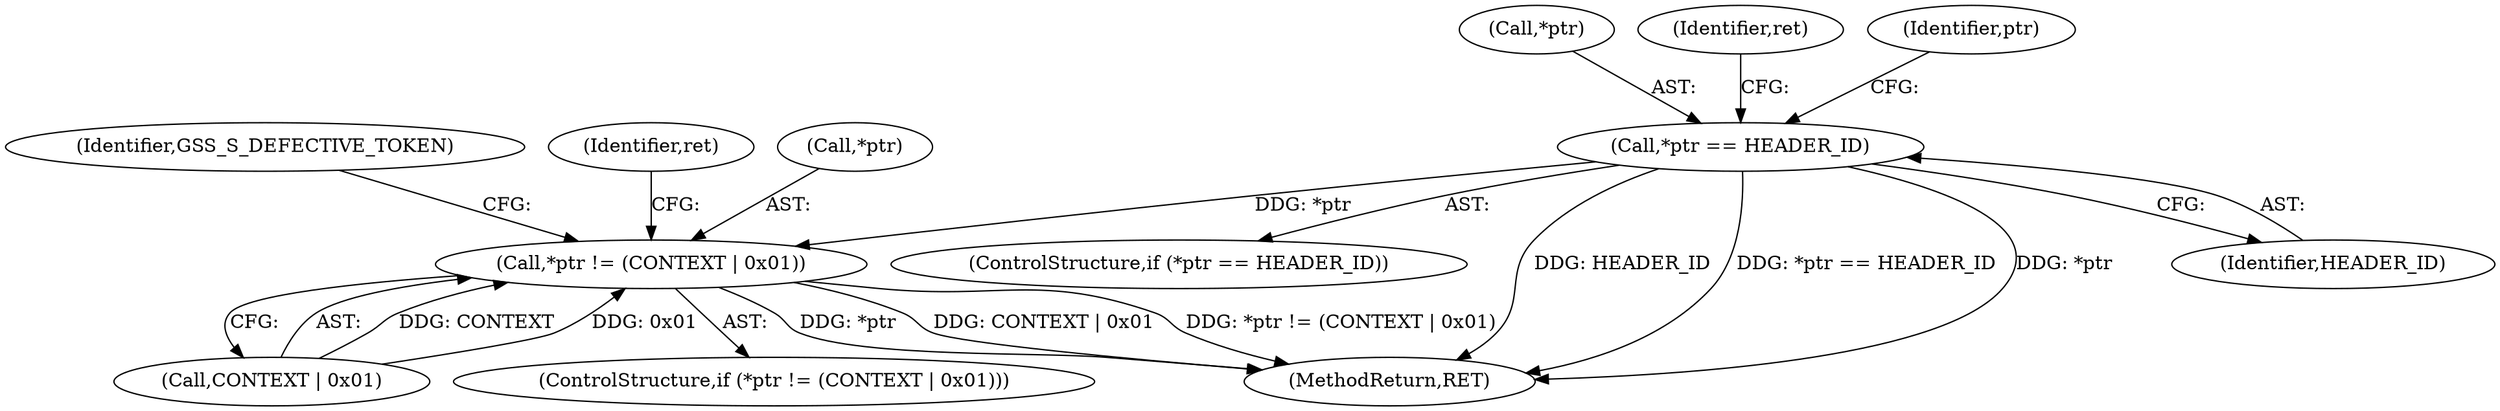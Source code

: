 digraph "0_krb5_a7886f0ed1277c69142b14a2c6629175a6331edc@pointer" {
"1000166" [label="(Call,*ptr == HEADER_ID)"];
"1000191" [label="(Call,*ptr != (CONTEXT | 0x01))"];
"1000169" [label="(Identifier,HEADER_ID)"];
"1000167" [label="(Call,*ptr)"];
"1000190" [label="(ControlStructure,if (*ptr != (CONTEXT | 0x01)))"];
"1000199" [label="(Identifier,GSS_S_DEFECTIVE_TOKEN)"];
"1000165" [label="(ControlStructure,if (*ptr == HEADER_ID))"];
"1000172" [label="(Identifier,ret)"];
"1000266" [label="(MethodReturn,RET)"];
"1000201" [label="(Identifier,ret)"];
"1000191" [label="(Call,*ptr != (CONTEXT | 0x01))"];
"1000194" [label="(Call,CONTEXT | 0x01)"];
"1000166" [label="(Call,*ptr == HEADER_ID)"];
"1000193" [label="(Identifier,ptr)"];
"1000192" [label="(Call,*ptr)"];
"1000166" -> "1000165"  [label="AST: "];
"1000166" -> "1000169"  [label="CFG: "];
"1000167" -> "1000166"  [label="AST: "];
"1000169" -> "1000166"  [label="AST: "];
"1000172" -> "1000166"  [label="CFG: "];
"1000193" -> "1000166"  [label="CFG: "];
"1000166" -> "1000266"  [label="DDG: HEADER_ID"];
"1000166" -> "1000266"  [label="DDG: *ptr == HEADER_ID"];
"1000166" -> "1000266"  [label="DDG: *ptr"];
"1000166" -> "1000191"  [label="DDG: *ptr"];
"1000191" -> "1000190"  [label="AST: "];
"1000191" -> "1000194"  [label="CFG: "];
"1000192" -> "1000191"  [label="AST: "];
"1000194" -> "1000191"  [label="AST: "];
"1000199" -> "1000191"  [label="CFG: "];
"1000201" -> "1000191"  [label="CFG: "];
"1000191" -> "1000266"  [label="DDG: CONTEXT | 0x01"];
"1000191" -> "1000266"  [label="DDG: *ptr != (CONTEXT | 0x01)"];
"1000191" -> "1000266"  [label="DDG: *ptr"];
"1000194" -> "1000191"  [label="DDG: CONTEXT"];
"1000194" -> "1000191"  [label="DDG: 0x01"];
}
